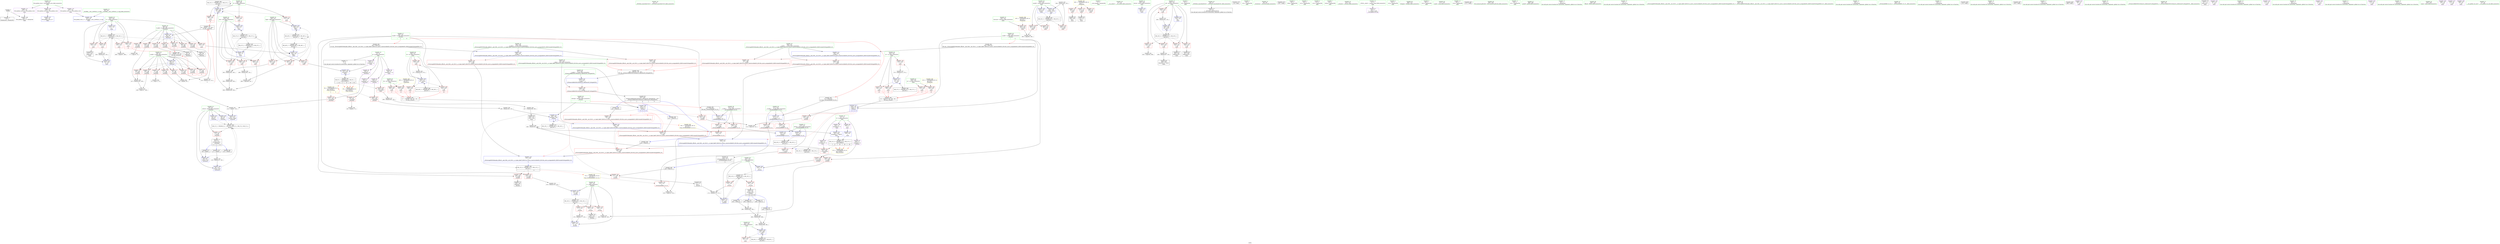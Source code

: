 digraph "SVFG" {
	label="SVFG";

	Node0x5647a17e0c20 [shape=record,color=grey,label="{NodeID: 0\nNullPtr}"];
	Node0x5647a17e0c20 -> Node0x5647a1803eb0[style=solid];
	Node0x5647a17e0c20 -> Node0x5647a18059a0[style=solid];
	Node0x5647a1824960 [shape=record,color=black,label="{NodeID: 360\nMR_51V_2 = PHI(MR_51V_3, MR_51V_1, )\npts\{249 \}\n}"];
	Node0x5647a1824960 -> Node0x5647a1807090[style=dashed];
	Node0x5647a1824960 -> Node0x5647a1824960[style=dashed];
	Node0x5647a1805530 [shape=record,color=red,label="{NodeID: 194\n341\<--340\n\<--arrayidx15\nmain\n}"];
	Node0x5647a1805530 -> Node0x5647a1815cf0[style=solid];
	Node0x5647a1802720 [shape=record,color=purple,label="{NodeID: 111\n438\<--32\nllvm.global_ctors_2\<--llvm.global_ctors\nGlob }"];
	Node0x5647a1802720 -> Node0x5647a18059a0[style=solid];
	Node0x5647a18008d0 [shape=record,color=green,label="{NodeID: 28\n41\<--42\n_ZNSt8ios_base4InitC1Ev\<--_ZNSt8ios_base4InitC1Ev_field_insensitive\n}"];
	Node0x5647a1806c80 [shape=record,color=blue,label="{NodeID: 222\n213\<--230\nretval\<--\n_ZSt3minIiERKT_S2_S2_\n}"];
	Node0x5647a1806c80 -> Node0x5647a1829d60[style=dashed];
	Node0x5647a1808730 [shape=record,color=red,label="{NodeID: 139\n181\<--132\n\<--r\n_Z4calcii\n}"];
	Node0x5647a1808730 -> Node0x5647a1804760[style=solid];
	Node0x5647a1803160 [shape=record,color=green,label="{NodeID: 56\n248\<--249\nb\<--b_field_insensitive\nmain\n}"];
	Node0x5647a1803160 -> Node0x5647a180a200[style=solid];
	Node0x5647a1803160 -> Node0x5647a180a2d0[style=solid];
	Node0x5647a1803160 -> Node0x5647a180a3a0[style=solid];
	Node0x5647a1803160 -> Node0x5647a1807090[style=solid];
	Node0x5647a18258d0 [shape=record,color=yellow,style=double,label="{NodeID: 416\n8V_1 = ENCHI(MR_8V_0)\npts\{100000 \}\nFun[_Z5solveii]|{|<s2>3|<s3>4}}"];
	Node0x5647a18258d0 -> Node0x5647a18080b0[style=dashed];
	Node0x5647a18258d0 -> Node0x5647a1808180[style=dashed];
	Node0x5647a18258d0:s2 -> Node0x5647a18258d0[style=dashed,color=red];
	Node0x5647a18258d0:s3 -> Node0x5647a18258d0[style=dashed,color=red];
	Node0x5647a18153f0 [shape=record,color=grey,label="{NodeID: 333\n404 = Binary(403, 155, )\n}"];
	Node0x5647a18153f0 -> Node0x5647a180f9f0[style=solid];
	Node0x5647a1809df0 [shape=record,color=red,label="{NodeID: 167\n300\<--244\n\<--low\nmain\n}"];
	Node0x5647a1809df0 -> Node0x5647a18150f0[style=solid];
	Node0x5647a18049d0 [shape=record,color=black,label="{NodeID: 84\n274\<--271\ncall1\<--\nmain\n}"];
	Node0x5647a17f5310 [shape=record,color=green,label="{NodeID: 1\n7\<--1\n__dso_handle\<--dummyObj\nGlob }"];
	Node0x5647a1824e60 [shape=record,color=black,label="{NodeID: 361\nMR_8V_2 = PHI(MR_8V_3, MR_8V_1, )\npts\{100000 \}\n|{|<s2>14|<s3>17|<s4>18|<s5>19|<s6>20}}"];
	Node0x5647a1824e60 -> Node0x5647a1805600[style=dashed];
	Node0x5647a1824e60 -> Node0x5647a1807300[style=dashed];
	Node0x5647a1824e60:s2 -> Node0x5647a18258d0[style=dashed,color=red];
	Node0x5647a1824e60:s3 -> Node0x5647a180b240[style=dashed,color=red];
	Node0x5647a1824e60:s4 -> Node0x5647a180b240[style=dashed,color=red];
	Node0x5647a1824e60:s5 -> Node0x5647a180b240[style=dashed,color=red];
	Node0x5647a1824e60:s6 -> Node0x5647a180b240[style=dashed,color=red];
	Node0x5647a1805600 [shape=record,color=red,label="{NodeID: 195\n345\<--344\n\<--arrayidx17\nmain\n}"];
	Node0x5647a1805600 -> Node0x5647a18159f0[style=solid];
	Node0x5647a1802820 [shape=record,color=red,label="{NodeID: 112\n265\<--18\n\<--stdin\nmain\n}"];
	Node0x5647a1802820 -> Node0x5647a1804900[style=solid];
	Node0x5647a18009d0 [shape=record,color=green,label="{NodeID: 29\n47\<--48\n__cxa_atexit\<--__cxa_atexit_field_insensitive\n}"];
	Node0x5647a1846480 [shape=record,color=black,label="{NodeID: 472\n88 = PHI(61, )\n}"];
	Node0x5647a1846480 -> Node0x5647a1805d10[style=solid];
	Node0x5647a1806d50 [shape=record,color=blue,label="{NodeID: 223\n238\<--74\nretval\<--\nmain\n}"];
	Node0x5647a1808800 [shape=record,color=red,label="{NodeID: 140\n158\<--134\n\<--i\n_Z4calcii\n}"];
	Node0x5647a1808800 -> Node0x5647a18168f0[style=solid];
	Node0x5647a1803230 [shape=record,color=green,label="{NodeID: 57\n250\<--251\na9\<--a9_field_insensitive\nmain\n}"];
	Node0x5647a1803230 -> Node0x5647a180a470[style=solid];
	Node0x5647a1803230 -> Node0x5647a180a540[style=solid];
	Node0x5647a1803230 -> Node0x5647a180a610[style=solid];
	Node0x5647a1803230 -> Node0x5647a180a6e0[style=solid];
	Node0x5647a1803230 -> Node0x5647a180a7b0[style=solid];
	Node0x5647a1803230 -> Node0x5647a180f440[style=solid];
	Node0x5647a1803230 -> Node0x5647a180f5e0[style=solid];
	Node0x5647a1815570 [shape=record,color=grey,label="{NodeID: 334\n304 = Binary(303, 305, )\n}"];
	Node0x5647a1815570 -> Node0x5647a18150f0[style=solid];
	Node0x5647a1809ec0 [shape=record,color=red,label="{NodeID: 168\n302\<--244\n\<--low\nmain\n}"];
	Node0x5647a1809ec0 -> Node0x5647a18156f0[style=solid];
	Node0x5647a1804aa0 [shape=record,color=black,label="{NodeID: 85\n321\<--320\nidxprom\<--\nmain\n}"];
	Node0x5647a17f53f0 [shape=record,color=green,label="{NodeID: 2\n14\<--1\n.str\<--dummyObj\nGlob }"];
	Node0x5647a18056d0 [shape=record,color=red,label="{NodeID: 196\n430\<--427\n\<--__t.addr\n_ZSt4moveIRiEONSt16remove_referenceIT_E4typeEOS2_\n}"];
	Node0x5647a18056d0 -> Node0x5647a1804eb0[style=solid];
	Node0x5647a18028f0 [shape=record,color=red,label="{NodeID: 113\n271\<--23\n\<--stdout\nmain\n}"];
	Node0x5647a18028f0 -> Node0x5647a18049d0[style=solid];
	Node0x5647a1800ad0 [shape=record,color=green,label="{NodeID: 30\n46\<--52\n_ZNSt8ios_base4InitD1Ev\<--_ZNSt8ios_base4InitD1Ev_field_insensitive\n}"];
	Node0x5647a1800ad0 -> Node0x5647a18040b0[style=solid];
	Node0x5647a1846550 [shape=record,color=black,label="{NodeID: 473\n44 = PHI()\n}"];
	Node0x5647a1806e20 [shape=record,color=blue,label="{NodeID: 224\n242\<--155\na\<--\nmain\n}"];
	Node0x5647a1806e20 -> Node0x5647a1823a60[style=dashed];
	Node0x5647a18088d0 [shape=record,color=red,label="{NodeID: 141\n162\<--134\n\<--i\n_Z4calcii\n}"];
	Node0x5647a18088d0 -> Node0x5647a18045c0[style=solid];
	Node0x5647a1803300 [shape=record,color=green,label="{NodeID: 58\n252\<--253\ncaseId\<--caseId_field_insensitive\nmain\n}"];
	Node0x5647a1803300 -> Node0x5647a180a880[style=solid];
	Node0x5647a1803300 -> Node0x5647a180a950[style=solid];
	Node0x5647a1803300 -> Node0x5647a180aa20[style=solid];
	Node0x5647a1803300 -> Node0x5647a180f6b0[style=solid];
	Node0x5647a1803300 -> Node0x5647a180f9f0[style=solid];
	Node0x5647a18156f0 [shape=record,color=grey,label="{NodeID: 335\n303 = Binary(301, 302, )\n}"];
	Node0x5647a18156f0 -> Node0x5647a1815570[style=solid];
	Node0x5647a1809f90 [shape=record,color=red,label="{NodeID: 169\n297\<--246\n\<--high\nmain\n}"];
	Node0x5647a1809f90 -> Node0x5647a1816bf0[style=solid];
	Node0x5647a1804b70 [shape=record,color=black,label="{NodeID: 86\n339\<--338\nidxprom14\<--sub13\nmain\n}"];
	Node0x5647a17f5480 [shape=record,color=green,label="{NodeID: 3\n16\<--1\n.str.1\<--dummyObj\nGlob }"];
	Node0x5647a18057a0 [shape=record,color=blue,label="{NodeID: 197\n436\<--33\nllvm.global_ctors_0\<--\nGlob }"];
	Node0x5647a18029c0 [shape=record,color=red,label="{NodeID: 114\n398\<--23\n\<--stdout\nmain\n}"];
	Node0x5647a1800bd0 [shape=record,color=green,label="{NodeID: 31\n59\<--60\n_Z5solveii\<--_Z5solveii_field_insensitive\n}"];
	Node0x5647a18490f0 [shape=record,color=black,label="{NodeID: 474\n367 = PHI()\n}"];
	Node0x5647a180b8c0 [shape=record,color=yellow,style=double,label="{NodeID: 391\n12V_1 = ENCHI(MR_12V_0)\npts\{131 \}\nFun[_ZSt3minIiERKT_S2_S2_]}"];
	Node0x5647a180b8c0 -> Node0x5647a18096a0[style=dashed];
	Node0x5647a1806ef0 [shape=record,color=blue,label="{NodeID: 225\n244\<--74\nlow\<--\nmain\n}"];
	Node0x5647a1806ef0 -> Node0x5647a1809d20[style=dashed];
	Node0x5647a1806ef0 -> Node0x5647a1809df0[style=dashed];
	Node0x5647a1806ef0 -> Node0x5647a1809ec0[style=dashed];
	Node0x5647a1806ef0 -> Node0x5647a1807160[style=dashed];
	Node0x5647a1806ef0 -> Node0x5647a1823f60[style=dashed];
	Node0x5647a1806ef0 -> Node0x5647a1829360[style=dashed];
	Node0x5647a18089a0 [shape=record,color=red,label="{NodeID: 142\n177\<--134\n\<--i\n_Z4calcii\n}"];
	Node0x5647a18089a0 -> Node0x5647a1816170[style=solid];
	Node0x5647a18033d0 [shape=record,color=green,label="{NodeID: 59\n254\<--255\na1\<--a1_field_insensitive\nmain\n}"];
	Node0x5647a18033d0 -> Node0x5647a180aaf0[style=solid];
	Node0x5647a18033d0 -> Node0x5647a180abc0[style=solid];
	Node0x5647a18033d0 -> Node0x5647a180ac90[style=solid];
	Node0x5647a18033d0 -> Node0x5647a180f780[style=solid];
	Node0x5647a1815870 [shape=record,color=grey,label="{NodeID: 336\n347 = Binary(346, 305, )\n}"];
	Node0x5647a1815870 -> Node0x5647a1804d10[style=solid];
	Node0x5647a180a060 [shape=record,color=red,label="{NodeID: 170\n301\<--246\n\<--high\nmain\n}"];
	Node0x5647a180a060 -> Node0x5647a18156f0[style=solid];
	Node0x5647a1804c40 [shape=record,color=black,label="{NodeID: 87\n343\<--342\nidxprom16\<--\nmain\n}"];
	Node0x5647a17f5b60 [shape=record,color=green,label="{NodeID: 4\n18\<--1\nstdin\<--dummyObj\nGlob }"];
	Node0x5647a18058a0 [shape=record,color=blue,label="{NodeID: 198\n437\<--34\nllvm.global_ctors_1\<--_GLOBAL__sub_I_ACRush_2_0.cpp\nGlob }"];
	Node0x5647a18073b0 [shape=record,color=red,label="{NodeID: 115\n121\<--64\n\<--retval\n_Z5solveii\n}"];
	Node0x5647a18073b0 -> Node0x5647a1804420[style=solid];
	Node0x5647a1800cd0 [shape=record,color=green,label="{NodeID: 32\n64\<--65\nretval\<--retval_field_insensitive\n_Z5solveii\n}"];
	Node0x5647a1800cd0 -> Node0x5647a18073b0[style=solid];
	Node0x5647a1800cd0 -> Node0x5647a1805c40[style=solid];
	Node0x5647a1800cd0 -> Node0x5647a1805d10[style=solid];
	Node0x5647a1800cd0 -> Node0x5647a1805de0[style=solid];
	Node0x5647a1800cd0 -> Node0x5647a1805eb0[style=solid];
	Node0x5647a1800cd0 -> Node0x5647a1805f80[style=solid];
	Node0x5647a18491c0 [shape=record,color=black,label="{NodeID: 475\n381 = PHI(125, )\n}"];
	Node0x5647a18491c0 -> Node0x5647a1814f70[style=solid];
	Node0x5647a180b9d0 [shape=record,color=yellow,style=double,label="{NodeID: 392\n18V_1 = ENCHI(MR_18V_0)\npts\{137 \}\nFun[_ZSt3minIiERKT_S2_S2_]}"];
	Node0x5647a180b9d0 -> Node0x5647a1809770[style=dashed];
	Node0x5647a1806fc0 [shape=record,color=blue,label="{NodeID: 226\n246\<--292\nhigh\<--\nmain\n}"];
	Node0x5647a1806fc0 -> Node0x5647a1809f90[style=dashed];
	Node0x5647a1806fc0 -> Node0x5647a180a060[style=dashed];
	Node0x5647a1806fc0 -> Node0x5647a180a130[style=dashed];
	Node0x5647a1806fc0 -> Node0x5647a1807230[style=dashed];
	Node0x5647a1806fc0 -> Node0x5647a1824460[style=dashed];
	Node0x5647a1806fc0 -> Node0x5647a1829860[style=dashed];
	Node0x5647a1808a70 [shape=record,color=red,label="{NodeID: 143\n151\<--150\n\<--arrayidx\n_Z4calcii\n}"];
	Node0x5647a1808a70 -> Node0x5647a18061f0[style=solid];
	Node0x5647a18034a0 [shape=record,color=green,label="{NodeID: 60\n256\<--257\nb1\<--b1_field_insensitive\nmain\n}"];
	Node0x5647a18034a0 -> Node0x5647a180ad60[style=solid];
	Node0x5647a18034a0 -> Node0x5647a180ae30[style=solid];
	Node0x5647a18034a0 -> Node0x5647a180af00[style=solid];
	Node0x5647a18034a0 -> Node0x5647a180f850[style=solid];
	Node0x5647a18159f0 [shape=record,color=grey,label="{NodeID: 337\n346 = Binary(345, 155, )\n}"];
	Node0x5647a18159f0 -> Node0x5647a1815870[style=solid];
	Node0x5647a180a130 [shape=record,color=red,label="{NodeID: 171\n319\<--246\n\<--high\nmain\n}"];
	Node0x5647a180a130 -> Node0x5647a1807300[style=solid];
	Node0x5647a1804d10 [shape=record,color=black,label="{NodeID: 88\n348\<--347\nconv\<--mul\nmain\n}"];
	Node0x5647a1804d10 -> Node0x5647a1815cf0[style=solid];
	Node0x5647a17f5bf0 [shape=record,color=green,label="{NodeID: 5\n19\<--1\n.str.2\<--dummyObj\nGlob }"];
	Node0x5647a1826660 [shape=record,color=black,label="{NodeID: 365\nMR_10V_4 = PHI(MR_10V_3, MR_10V_2, )\npts\{129 \}\n}"];
	Node0x5647a1826660 -> Node0x5647a1808320[style=dashed];
	Node0x5647a18059a0 [shape=record,color=blue, style = dotted,label="{NodeID: 199\n438\<--3\nllvm.global_ctors_2\<--dummyVal\nGlob }"];
	Node0x5647a1807480 [shape=record,color=red,label="{NodeID: 116\n72\<--66\n\<--a.addr\n_Z5solveii\n}"];
	Node0x5647a1807480 -> Node0x5647a1816470[style=solid];
	Node0x5647a1800da0 [shape=record,color=green,label="{NodeID: 33\n66\<--67\na.addr\<--a.addr_field_insensitive\n_Z5solveii\n}"];
	Node0x5647a1800da0 -> Node0x5647a1807480[style=solid];
	Node0x5647a1800da0 -> Node0x5647a1807550[style=solid];
	Node0x5647a1800da0 -> Node0x5647a1807620[style=solid];
	Node0x5647a1800da0 -> Node0x5647a18076f0[style=solid];
	Node0x5647a1800da0 -> Node0x5647a18077c0[style=solid];
	Node0x5647a1800da0 -> Node0x5647a1807890[style=solid];
	Node0x5647a1800da0 -> Node0x5647a1807960[style=solid];
	Node0x5647a1800da0 -> Node0x5647a1807a30[style=solid];
	Node0x5647a1800da0 -> Node0x5647a1805aa0[style=solid];
	Node0x5647a1849320 [shape=record,color=black,label="{NodeID: 476\n384 = PHI(125, )\n}"];
	Node0x5647a1849320 -> Node0x5647a1814f70[style=solid];
	Node0x5647a1807090 [shape=record,color=blue,label="{NodeID: 227\n248\<--306\nb\<--add6\nmain\n}"];
	Node0x5647a1807090 -> Node0x5647a180a200[style=dashed];
	Node0x5647a1807090 -> Node0x5647a180a2d0[style=dashed];
	Node0x5647a1807090 -> Node0x5647a180a3a0[style=dashed];
	Node0x5647a1807090 -> Node0x5647a1807090[style=dashed];
	Node0x5647a1807090 -> Node0x5647a1824960[style=dashed];
	Node0x5647a1808b40 [shape=record,color=red,label="{NodeID: 144\n165\<--164\n\<--arrayidx3\n_Z4calcii\n}"];
	Node0x5647a1808b40 -> Node0x5647a1815b70[style=solid];
	Node0x5647a1803570 [shape=record,color=green,label="{NodeID: 61\n258\<--259\na2\<--a2_field_insensitive\nmain\n}"];
	Node0x5647a1803570 -> Node0x5647a180afd0[style=solid];
	Node0x5647a1803570 -> Node0x5647a180b0a0[style=solid];
	Node0x5647a1815b70 [shape=record,color=grey,label="{NodeID: 338\n166 = Binary(165, 155, )\n}"];
	Node0x5647a1815b70 -> Node0x5647a1806390[style=solid];
	Node0x5647a180a200 [shape=record,color=red,label="{NodeID: 172\n309\<--248\n\<--b\nmain\n|{<s0>14}}"];
	Node0x5647a180a200:s0 -> Node0x5647a184b000[style=solid,color=red];
	Node0x5647a1804de0 [shape=record,color=black,label="{NodeID: 89\n351\<--350\nidxprom20\<--\nmain\n}"];
	Node0x5647a17ff930 [shape=record,color=green,label="{NodeID: 6\n21\<--1\n.str.3\<--dummyObj\nGlob }"];
	Node0x5647a1826b60 [shape=record,color=black,label="{NodeID: 366\nMR_12V_4 = PHI(MR_12V_3, MR_12V_2, )\npts\{131 \}\n|{|<s3>6}}"];
	Node0x5647a1826b60 -> Node0x5647a18084c0[style=dashed];
	Node0x5647a1826b60 -> Node0x5647a1808590[style=dashed];
	Node0x5647a1826b60 -> Node0x5647a1808c10[style=dashed];
	Node0x5647a1826b60:s3 -> Node0x5647a180b8c0[style=dashed,color=red];
	Node0x5647a1805aa0 [shape=record,color=blue,label="{NodeID: 200\n66\<--62\na.addr\<--a\n_Z5solveii\n}"];
	Node0x5647a1805aa0 -> Node0x5647a1807480[style=dashed];
	Node0x5647a1805aa0 -> Node0x5647a1807550[style=dashed];
	Node0x5647a1805aa0 -> Node0x5647a1807620[style=dashed];
	Node0x5647a1805aa0 -> Node0x5647a18076f0[style=dashed];
	Node0x5647a1805aa0 -> Node0x5647a18077c0[style=dashed];
	Node0x5647a1805aa0 -> Node0x5647a1807890[style=dashed];
	Node0x5647a1805aa0 -> Node0x5647a1807960[style=dashed];
	Node0x5647a1805aa0 -> Node0x5647a1807a30[style=dashed];
	Node0x5647a1807550 [shape=record,color=red,label="{NodeID: 117\n82\<--66\n\<--a.addr\n_Z5solveii\n}"];
	Node0x5647a1807550 -> Node0x5647a1816a70[style=solid];
	Node0x5647a1800e70 [shape=record,color=green,label="{NodeID: 34\n68\<--69\nb.addr\<--b.addr_field_insensitive\n_Z5solveii\n}"];
	Node0x5647a1800e70 -> Node0x5647a1807b00[style=solid];
	Node0x5647a1800e70 -> Node0x5647a1807bd0[style=solid];
	Node0x5647a1800e70 -> Node0x5647a1807ca0[style=solid];
	Node0x5647a1800e70 -> Node0x5647a1807d70[style=solid];
	Node0x5647a1800e70 -> Node0x5647a1807e40[style=solid];
	Node0x5647a1800e70 -> Node0x5647a1807f10[style=solid];
	Node0x5647a1800e70 -> Node0x5647a1807fe0[style=solid];
	Node0x5647a1800e70 -> Node0x5647a1805b70[style=solid];
	Node0x5647a1849460 [shape=record,color=black,label="{NodeID: 477\n388 = PHI(125, )\n}"];
	Node0x5647a1849460 -> Node0x5647a1814070[style=solid];
	Node0x5647a1807160 [shape=record,color=blue,label="{NodeID: 228\n244\<--312\nlow\<--\nmain\n}"];
	Node0x5647a1807160 -> Node0x5647a1829360[style=dashed];
	Node0x5647a1808c10 [shape=record,color=red,label="{NodeID: 145\n171\<--168\n\<--call\n_Z4calcii\n}"];
	Node0x5647a1808c10 -> Node0x5647a1804690[style=solid];
	Node0x5647a1803640 [shape=record,color=green,label="{NodeID: 62\n260\<--261\nb2\<--b2_field_insensitive\nmain\n}"];
	Node0x5647a1803640 -> Node0x5647a180b170[style=solid];
	Node0x5647a1803640 -> Node0x5647a1805390[style=solid];
	Node0x5647a1815cf0 [shape=record,color=grey,label="{NodeID: 339\n349 = Binary(341, 348, )\n}"];
	Node0x5647a1815cf0 -> Node0x5647a180f510[style=solid];
	Node0x5647a180a2d0 [shape=record,color=red,label="{NodeID: 173\n312\<--248\n\<--b\nmain\n}"];
	Node0x5647a180a2d0 -> Node0x5647a1807160[style=solid];
	Node0x5647a1804eb0 [shape=record,color=black,label="{NodeID: 90\n425\<--430\n_ZSt4moveIRiEONSt16remove_referenceIT_E4typeEOS2__ret\<--\n_ZSt4moveIRiEONSt16remove_referenceIT_E4typeEOS2_\n|{<s0>7|<s1>8|<s2>9}}"];
	Node0x5647a1804eb0:s0 -> Node0x5647a1849a30[style=solid,color=blue];
	Node0x5647a1804eb0:s1 -> Node0x5647a1849ba0[style=solid,color=blue];
	Node0x5647a1804eb0:s2 -> Node0x5647a1849ce0[style=solid,color=blue];
	Node0x5647a17ff9c0 [shape=record,color=green,label="{NodeID: 7\n23\<--1\nstdout\<--dummyObj\nGlob }"];
	Node0x5647a1827060 [shape=record,color=black,label="{NodeID: 367\nMR_55V_3 = PHI(MR_55V_4, MR_55V_2, )\npts\{253 \}\n}"];
	Node0x5647a1827060 -> Node0x5647a180a880[style=dashed];
	Node0x5647a1827060 -> Node0x5647a180a950[style=dashed];
	Node0x5647a1827060 -> Node0x5647a180aa20[style=dashed];
	Node0x5647a1827060 -> Node0x5647a180f9f0[style=dashed];
	Node0x5647a1805b70 [shape=record,color=blue,label="{NodeID: 201\n68\<--63\nb.addr\<--b\n_Z5solveii\n}"];
	Node0x5647a1805b70 -> Node0x5647a1807b00[style=dashed];
	Node0x5647a1805b70 -> Node0x5647a1807bd0[style=dashed];
	Node0x5647a1805b70 -> Node0x5647a1807ca0[style=dashed];
	Node0x5647a1805b70 -> Node0x5647a1807d70[style=dashed];
	Node0x5647a1805b70 -> Node0x5647a1807e40[style=dashed];
	Node0x5647a1805b70 -> Node0x5647a1807f10[style=dashed];
	Node0x5647a1805b70 -> Node0x5647a1807fe0[style=dashed];
	Node0x5647a1807620 [shape=record,color=red,label="{NodeID: 118\n87\<--66\n\<--a.addr\n_Z5solveii\n|{<s0>3}}"];
	Node0x5647a1807620:s0 -> Node0x5647a184b000[style=solid,color=red];
	Node0x5647a1800f40 [shape=record,color=green,label="{NodeID: 35\n123\<--124\n_Z4calcii\<--_Z4calcii_field_insensitive\n}"];
	Node0x5647a18495a0 [shape=record,color=black,label="{NodeID: 478\n392 = PHI(125, )\n}"];
	Node0x5647a18495a0 -> Node0x5647a1814370[style=solid];
	Node0x5647a1807230 [shape=record,color=blue,label="{NodeID: 229\n246\<--315\nhigh\<--\nmain\n}"];
	Node0x5647a1807230 -> Node0x5647a1829860[style=dashed];
	Node0x5647a1808ce0 [shape=record,color=red,label="{NodeID: 146\n194\<--186\n\<--__a.addr\n_ZSt4swapIiENSt9enable_ifIXsr6__and_ISt6__not_ISt15__is_tuple_likeIT_EESt21is_move_constructibleIS3_ESt18is_move_assignableIS3_EEE5valueEvE4typeERS3_SC_\n|{<s0>7}}"];
	Node0x5647a1808ce0:s0 -> Node0x5647a184ac50[style=solid,color=red];
	Node0x5647a1803710 [shape=record,color=green,label="{NodeID: 63\n262\<--263\nr\<--r_field_insensitive\nmain\n}"];
	Node0x5647a1803710 -> Node0x5647a1805460[style=solid];
	Node0x5647a1803710 -> Node0x5647a180f920[style=solid];
	Node0x5647a1815e70 [shape=record,color=grey,label="{NodeID: 340\n174 = Binary(173, 172, )\n}"];
	Node0x5647a1815e70 -> Node0x5647a1806460[style=solid];
	Node0x5647a180a3a0 [shape=record,color=red,label="{NodeID: 174\n315\<--248\n\<--b\nmain\n}"];
	Node0x5647a180a3a0 -> Node0x5647a1807230[style=solid];
	Node0x5647a1804f80 [shape=record,color=purple,label="{NodeID: 91\n43\<--4\n\<--_ZStL8__ioinit\n__cxx_global_var_init\n}"];
	Node0x5647a17ffa50 [shape=record,color=green,label="{NodeID: 8\n24\<--1\n.str.4\<--dummyObj\nGlob }"];
	Node0x5647a1827560 [shape=record,color=black,label="{NodeID: 368\nMR_57V_2 = PHI(MR_57V_3, MR_57V_1, )\npts\{255 \}\n}"];
	Node0x5647a1827560 -> Node0x5647a180aaf0[style=dashed];
	Node0x5647a1827560 -> Node0x5647a180f780[style=dashed];
	Node0x5647a1805c40 [shape=record,color=blue,label="{NodeID: 202\n64\<--80\nretval\<--\n_Z5solveii\n}"];
	Node0x5647a1805c40 -> Node0x5647a1823560[style=dashed];
	Node0x5647a18076f0 [shape=record,color=red,label="{NodeID: 119\n97\<--66\n\<--a.addr\n_Z5solveii\n}"];
	Node0x5647a18076f0 -> Node0x5647a1816ef0[style=solid];
	Node0x5647a1801040 [shape=record,color=green,label="{NodeID: 36\n128\<--129\na.addr\<--a.addr_field_insensitive\n_Z4calcii\n|{|<s3>5}}"];
	Node0x5647a1801040 -> Node0x5647a1808250[style=solid];
	Node0x5647a1801040 -> Node0x5647a1808320[style=solid];
	Node0x5647a1801040 -> Node0x5647a1806050[style=solid];
	Node0x5647a1801040:s3 -> Node0x5647a184a810[style=solid,color=red];
	Node0x5647a18496e0 [shape=record,color=black,label="{NodeID: 479\n117 = PHI(61, )\n}"];
	Node0x5647a18496e0 -> Node0x5647a18144f0[style=solid];
	Node0x5647a1807300 [shape=record,color=blue,label="{NodeID: 230\n322\<--319\narrayidx\<--\nmain\n}"];
	Node0x5647a1807300 -> Node0x5647a1824e60[style=dashed];
	Node0x5647a1808db0 [shape=record,color=red,label="{NodeID: 147\n203\<--186\n\<--__a.addr\n_ZSt4swapIiENSt9enable_ifIXsr6__and_ISt6__not_ISt15__is_tuple_likeIT_EESt21is_move_constructibleIS3_ESt18is_move_assignableIS3_EEE5valueEvE4typeERS3_SC_\n}"];
	Node0x5647a1808db0 -> Node0x5647a1806870[style=solid];
	Node0x5647a18037e0 [shape=record,color=green,label="{NodeID: 64\n269\<--270\nfreopen\<--freopen_field_insensitive\n}"];
	Node0x5647a1815ff0 [shape=record,color=grey,label="{NodeID: 341\n338 = Binary(337, 155, )\n}"];
	Node0x5647a1815ff0 -> Node0x5647a1804b70[style=solid];
	Node0x5647a180a470 [shape=record,color=red,label="{NodeID: 175\n334\<--250\n\<--a9\nmain\n}"];
	Node0x5647a180a470 -> Node0x5647a18174f0[style=solid];
	Node0x5647a1805050 [shape=record,color=purple,label="{NodeID: 92\n93\<--8\narrayidx\<--g\n_Z5solveii\n}"];
	Node0x5647a1805050 -> Node0x5647a18080b0[style=solid];
	Node0x5647a17ffae0 [shape=record,color=green,label="{NodeID: 9\n26\<--1\n.str.5\<--dummyObj\nGlob }"];
	Node0x5647a1827a60 [shape=record,color=black,label="{NodeID: 369\nMR_59V_2 = PHI(MR_59V_3, MR_59V_1, )\npts\{257 \}\n}"];
	Node0x5647a1827a60 -> Node0x5647a180ad60[style=dashed];
	Node0x5647a1827a60 -> Node0x5647a180f850[style=dashed];
	Node0x5647a1805d10 [shape=record,color=blue,label="{NodeID: 203\n64\<--88\nretval\<--call\n_Z5solveii\n}"];
	Node0x5647a1805d10 -> Node0x5647a1823560[style=dashed];
	Node0x5647a18077c0 [shape=record,color=red,label="{NodeID: 120\n106\<--66\n\<--a.addr\n_Z5solveii\n}"];
	Node0x5647a18077c0 -> Node0x5647a1814df0[style=solid];
	Node0x5647a1801110 [shape=record,color=green,label="{NodeID: 37\n130\<--131\nb.addr\<--b.addr_field_insensitive\n_Z4calcii\n|{|<s4>5|<s5>6}}"];
	Node0x5647a1801110 -> Node0x5647a18083f0[style=solid];
	Node0x5647a1801110 -> Node0x5647a18084c0[style=solid];
	Node0x5647a1801110 -> Node0x5647a1808590[style=solid];
	Node0x5647a1801110 -> Node0x5647a1806120[style=solid];
	Node0x5647a1801110:s4 -> Node0x5647a184a920[style=solid,color=red];
	Node0x5647a1801110:s5 -> Node0x5647a184ab40[style=solid,color=red];
	Node0x5647a1849820 [shape=record,color=black,label="{NodeID: 480\n168 = PHI(210, )\n}"];
	Node0x5647a1849820 -> Node0x5647a1808c10[style=solid];
	Node0x5647a180be60 [shape=record,color=yellow,style=double,label="{NodeID: 397\n39V_1 = ENCHI(MR_39V_0)\npts\{1 \}\nFun[main]}"];
	Node0x5647a180be60 -> Node0x5647a1802820[style=dashed];
	Node0x5647a180be60 -> Node0x5647a18028f0[style=dashed];
	Node0x5647a180be60 -> Node0x5647a18029c0[style=dashed];
	Node0x5647a180f2a0 [shape=record,color=blue,label="{NodeID: 231\n242\<--326\na\<--inc\nmain\n}"];
	Node0x5647a180f2a0 -> Node0x5647a1823a60[style=dashed];
	Node0x5647a1808e80 [shape=record,color=red,label="{NodeID: 148\n200\<--188\n\<--__b.addr\n_ZSt4swapIiENSt9enable_ifIXsr6__and_ISt6__not_ISt15__is_tuple_likeIT_EESt21is_move_constructibleIS3_ESt18is_move_assignableIS3_EEE5valueEvE4typeERS3_SC_\n|{<s0>8}}"];
	Node0x5647a1808e80:s0 -> Node0x5647a184ac50[style=solid,color=red];
	Node0x5647a18038e0 [shape=record,color=green,label="{NodeID: 65\n277\<--278\nscanf\<--scanf_field_insensitive\n}"];
	Node0x5647a1816170 [shape=record,color=grey,label="{NodeID: 342\n178 = Binary(177, 155, )\n}"];
	Node0x5647a1816170 -> Node0x5647a1806530[style=solid];
	Node0x5647a180a540 [shape=record,color=red,label="{NodeID: 176\n337\<--250\n\<--a9\nmain\n}"];
	Node0x5647a180a540 -> Node0x5647a1815ff0[style=solid];
	Node0x5647a1805120 [shape=record,color=purple,label="{NodeID: 93\n100\<--8\narrayidx8\<--g\n_Z5solveii\n}"];
	Node0x5647a1805120 -> Node0x5647a1808180[style=solid];
	Node0x5647a17ffb70 [shape=record,color=green,label="{NodeID: 10\n28\<--1\n.str.6\<--dummyObj\nGlob }"];
	Node0x5647a1827f60 [shape=record,color=black,label="{NodeID: 370\nMR_65V_2 = PHI(MR_65V_3, MR_65V_1, )\npts\{263 \}\n}"];
	Node0x5647a1827f60 -> Node0x5647a180f920[style=dashed];
	Node0x5647a1805de0 [shape=record,color=blue,label="{NodeID: 204\n64\<--102\nretval\<--cmp9\n_Z5solveii\n}"];
	Node0x5647a1805de0 -> Node0x5647a1823560[style=dashed];
	Node0x5647a1807890 [shape=record,color=red,label="{NodeID: 121\n108\<--66\n\<--a.addr\n_Z5solveii\n}"];
	Node0x5647a1807890 -> Node0x5647a18165f0[style=solid];
	Node0x5647a18011e0 [shape=record,color=green,label="{NodeID: 38\n132\<--133\nr\<--r_field_insensitive\n_Z4calcii\n}"];
	Node0x5647a18011e0 -> Node0x5647a1808660[style=solid];
	Node0x5647a18011e0 -> Node0x5647a1808730[style=solid];
	Node0x5647a18011e0 -> Node0x5647a18061f0[style=solid];
	Node0x5647a18011e0 -> Node0x5647a1806460[style=solid];
	Node0x5647a1849960 [shape=record,color=black,label="{NodeID: 481\n371 = PHI()\n}"];
	Node0x5647a180f370 [shape=record,color=blue,label="{NodeID: 232\n329\<--331\n\<--\nmain\n}"];
	Node0x5647a180f370 -> Node0x5647a182a760[style=dashed];
	Node0x5647a1808f50 [shape=record,color=red,label="{NodeID: 149\n207\<--188\n\<--__b.addr\n_ZSt4swapIiENSt9enable_ifIXsr6__and_ISt6__not_ISt15__is_tuple_likeIT_EESt21is_move_constructibleIS3_ESt18is_move_assignableIS3_EEE5valueEvE4typeERS3_SC_\n}"];
	Node0x5647a1808f50 -> Node0x5647a1806940[style=solid];
	Node0x5647a18039e0 [shape=record,color=green,label="{NodeID: 66\n283\<--284\nllvm.memset.p0i8.i64\<--llvm.memset.p0i8.i64_field_insensitive\n}"];
	Node0x5647a18162f0 [shape=record,color=grey,label="{NodeID: 343\n142 = cmp(140, 141, )\n}"];
	Node0x5647a180a610 [shape=record,color=red,label="{NodeID: 177\n342\<--250\n\<--a9\nmain\n}"];
	Node0x5647a180a610 -> Node0x5647a1804c40[style=solid];
	Node0x5647a18051f0 [shape=record,color=purple,label="{NodeID: 94\n164\<--8\narrayidx3\<--g\n_Z4calcii\n}"];
	Node0x5647a18051f0 -> Node0x5647a1808b40[style=solid];
	Node0x5647a17ffc00 [shape=record,color=green,label="{NodeID: 11\n30\<--1\n.str.7\<--dummyObj\nGlob }"];
	Node0x5647a1828460 [shape=record,color=black,label="{NodeID: 371\nMR_14V_3 = PHI(MR_14V_4, MR_14V_2, )\npts\{133 \}\n}"];
	Node0x5647a1828460 -> Node0x5647a1808660[style=dashed];
	Node0x5647a1828460 -> Node0x5647a1808730[style=dashed];
	Node0x5647a1828460 -> Node0x5647a1806460[style=dashed];
	Node0x5647a1805eb0 [shape=record,color=blue,label="{NodeID: 205\n64\<--80\nretval\<--\n_Z5solveii\n}"];
	Node0x5647a1805eb0 -> Node0x5647a1823560[style=dashed];
	Node0x5647a1807960 [shape=record,color=red,label="{NodeID: 122\n113\<--66\n\<--a.addr\n_Z5solveii\n|{<s0>4}}"];
	Node0x5647a1807960:s0 -> Node0x5647a184ae40[style=solid,color=red];
	Node0x5647a18012b0 [shape=record,color=green,label="{NodeID: 39\n134\<--135\ni\<--i_field_insensitive\n_Z4calcii\n}"];
	Node0x5647a18012b0 -> Node0x5647a1808800[style=solid];
	Node0x5647a18012b0 -> Node0x5647a18088d0[style=solid];
	Node0x5647a18012b0 -> Node0x5647a18089a0[style=solid];
	Node0x5647a18012b0 -> Node0x5647a18062c0[style=solid];
	Node0x5647a18012b0 -> Node0x5647a1806530[style=solid];
	Node0x5647a1849a30 [shape=record,color=black,label="{NodeID: 482\n195 = PHI(425, )\n}"];
	Node0x5647a1849a30 -> Node0x5647a1809020[style=solid];
	Node0x5647a180c050 [shape=record,color=yellow,style=double,label="{NodeID: 399\n43V_1 = ENCHI(MR_43V_0)\npts\{241 \}\nFun[main]}"];
	Node0x5647a180c050 -> Node0x5647a1809840[style=dashed];
	Node0x5647a180f440 [shape=record,color=blue,label="{NodeID: 233\n250\<--155\na9\<--\nmain\n}"];
	Node0x5647a180f440 -> Node0x5647a182a260[style=dashed];
	Node0x5647a1809020 [shape=record,color=red,label="{NodeID: 150\n198\<--195\n\<--call\n_ZSt4swapIiENSt9enable_ifIXsr6__and_ISt6__not_ISt15__is_tuple_likeIT_EESt21is_move_constructibleIS3_ESt18is_move_assignableIS3_EEE5valueEvE4typeERS3_SC_\n}"];
	Node0x5647a1809020 -> Node0x5647a18067a0[style=solid];
	Node0x5647a1803ae0 [shape=record,color=green,label="{NodeID: 67\n368\<--369\nprintf\<--printf_field_insensitive\n}"];
	Node0x5647a1816470 [shape=record,color=grey,label="{NodeID: 344\n73 = cmp(72, 74, )\n}"];
	Node0x5647a180a6e0 [shape=record,color=red,label="{NodeID: 178\n350\<--250\n\<--a9\nmain\n}"];
	Node0x5647a180a6e0 -> Node0x5647a1804de0[style=solid];
	Node0x5647a18052c0 [shape=record,color=purple,label="{NodeID: 95\n322\<--8\narrayidx\<--g\nmain\n}"];
	Node0x5647a18052c0 -> Node0x5647a1807300[style=solid];
	Node0x5647a17ffc90 [shape=record,color=green,label="{NodeID: 12\n33\<--1\n\<--dummyObj\nCan only get source location for instruction, argument, global var or function.}"];
	Node0x5647a1828960 [shape=record,color=black,label="{NodeID: 372\nMR_16V_3 = PHI(MR_16V_4, MR_16V_2, )\npts\{135 \}\n}"];
	Node0x5647a1828960 -> Node0x5647a1808800[style=dashed];
	Node0x5647a1828960 -> Node0x5647a18088d0[style=dashed];
	Node0x5647a1828960 -> Node0x5647a18089a0[style=dashed];
	Node0x5647a1828960 -> Node0x5647a1806530[style=dashed];
	Node0x5647a1805f80 [shape=record,color=blue,label="{NodeID: 206\n64\<--118\nretval\<--lnot\n_Z5solveii\n}"];
	Node0x5647a1805f80 -> Node0x5647a1823560[style=dashed];
	Node0x5647a1807a30 [shape=record,color=red,label="{NodeID: 123\n115\<--66\n\<--a.addr\n_Z5solveii\n}"];
	Node0x5647a1807a30 -> Node0x5647a18147f0[style=solid];
	Node0x5647a1801380 [shape=record,color=green,label="{NodeID: 40\n136\<--137\nref.tmp\<--ref.tmp_field_insensitive\n_Z4calcii\n|{|<s1>6}}"];
	Node0x5647a1801380 -> Node0x5647a1806390[style=solid];
	Node0x5647a1801380:s1 -> Node0x5647a184aa30[style=solid,color=red];
	Node0x5647a1849ba0 [shape=record,color=black,label="{NodeID: 483\n201 = PHI(425, )\n}"];
	Node0x5647a1849ba0 -> Node0x5647a18090f0[style=solid];
	Node0x5647a180f510 [shape=record,color=blue,label="{NodeID: 234\n352\<--349\narrayidx21\<--add19\nmain\n}"];
	Node0x5647a180f510 -> Node0x5647a182a760[style=dashed];
	Node0x5647a18090f0 [shape=record,color=red,label="{NodeID: 151\n202\<--201\n\<--call1\n_ZSt4swapIiENSt9enable_ifIXsr6__and_ISt6__not_ISt15__is_tuple_likeIT_EESt21is_move_constructibleIS3_ESt18is_move_assignableIS3_EEE5valueEvE4typeERS3_SC_\n}"];
	Node0x5647a18090f0 -> Node0x5647a1806870[style=solid];
	Node0x5647a1803be0 [shape=record,color=green,label="{NodeID: 68\n400\<--401\nfflush\<--fflush_field_insensitive\n}"];
	Node0x5647a18165f0 [shape=record,color=grey,label="{NodeID: 345\n109 = cmp(107, 108, )\n}"];
	Node0x5647a180a7b0 [shape=record,color=red,label="{NodeID: 179\n355\<--250\n\<--a9\nmain\n}"];
	Node0x5647a180a7b0 -> Node0x5647a1815270[style=solid];
	Node0x5647a1801a90 [shape=record,color=purple,label="{NodeID: 96\n344\<--8\narrayidx17\<--g\nmain\n}"];
	Node0x5647a1801a90 -> Node0x5647a1805600[style=solid];
	Node0x5647a17ffd20 [shape=record,color=green,label="{NodeID: 13\n74\<--1\n\<--dummyObj\nCan only get source location for instruction, argument, global var or function.}"];
	Node0x5647a1828e60 [shape=record,color=black,label="{NodeID: 373\nMR_18V_2 = PHI(MR_18V_3, MR_18V_1, )\npts\{137 \}\n}"];
	Node0x5647a1828e60 -> Node0x5647a1806390[style=dashed];
	Node0x5647a1806050 [shape=record,color=blue,label="{NodeID: 207\n128\<--126\na.addr\<--a\n_Z4calcii\n|{|<s2>5|<s3>5|<s4>5}}"];
	Node0x5647a1806050 -> Node0x5647a1808250[style=dashed];
	Node0x5647a1806050 -> Node0x5647a1826660[style=dashed];
	Node0x5647a1806050:s2 -> Node0x5647a1809020[style=dashed,color=red];
	Node0x5647a1806050:s3 -> Node0x5647a18090f0[style=dashed,color=red];
	Node0x5647a1806050:s4 -> Node0x5647a1806870[style=dashed,color=red];
	Node0x5647a1807b00 [shape=record,color=red,label="{NodeID: 124\n76\<--68\n\<--b.addr\n_Z5solveii\n}"];
	Node0x5647a1807b00 -> Node0x5647a1816770[style=solid];
	Node0x5647a1801450 [shape=record,color=green,label="{NodeID: 41\n145\<--146\n_ZSt4swapIiENSt9enable_ifIXsr6__and_ISt6__not_ISt15__is_tuple_likeIT_EESt21is_move_constructibleIS3_ESt18is_move_assignableIS3_EEE5valueEvE4typeERS3_SC_\<--_ZSt4swapIiENSt9enable_ifIXsr6__and_ISt6__not_ISt15__is_tuple_likeIT_EESt21is_move_constructibleIS3_ESt18is_move_assignableIS3_EEE5valueEvE4typeERS3_SC__field_insensitive\n}"];
	Node0x5647a1849ce0 [shape=record,color=black,label="{NodeID: 484\n205 = PHI(425, )\n}"];
	Node0x5647a1849ce0 -> Node0x5647a18091c0[style=solid];
	Node0x5647a180f5e0 [shape=record,color=blue,label="{NodeID: 235\n250\<--356\na9\<--inc23\nmain\n}"];
	Node0x5647a180f5e0 -> Node0x5647a182a260[style=dashed];
	Node0x5647a18091c0 [shape=record,color=red,label="{NodeID: 152\n206\<--205\n\<--call2\n_ZSt4swapIiENSt9enable_ifIXsr6__and_ISt6__not_ISt15__is_tuple_likeIT_EESt21is_move_constructibleIS3_ESt18is_move_assignableIS3_EEE5valueEvE4typeERS3_SC_\n}"];
	Node0x5647a18091c0 -> Node0x5647a1806940[style=solid];
	Node0x5647a1803ce0 [shape=record,color=green,label="{NodeID: 69\n427\<--428\n__t.addr\<--__t.addr_field_insensitive\n_ZSt4moveIRiEONSt16remove_referenceIT_E4typeEOS2_\n}"];
	Node0x5647a1803ce0 -> Node0x5647a18056d0[style=solid];
	Node0x5647a1803ce0 -> Node0x5647a180fac0[style=solid];
	Node0x5647a1816770 [shape=record,color=grey,label="{NodeID: 346\n77 = cmp(76, 74, )\n}"];
	Node0x5647a180a880 [shape=record,color=red,label="{NodeID: 180\n361\<--252\n\<--caseId\nmain\n}"];
	Node0x5647a180a880 -> Node0x5647a18171f0[style=solid];
	Node0x5647a1801b60 [shape=record,color=purple,label="{NodeID: 97\n150\<--11\narrayidx\<--h\n_Z4calcii\n}"];
	Node0x5647a1801b60 -> Node0x5647a1808a70[style=solid];
	Node0x5647a17ffdb0 [shape=record,color=green,label="{NodeID: 14\n80\<--1\n\<--dummyObj\nCan only get source location for instruction, argument, global var or function.}"];
	Node0x5647a1829360 [shape=record,color=black,label="{NodeID: 374\nMR_47V_6 = PHI(MR_47V_4, MR_47V_5, )\npts\{245 \}\n}"];
	Node0x5647a1829360 -> Node0x5647a1809d20[style=dashed];
	Node0x5647a1829360 -> Node0x5647a1809df0[style=dashed];
	Node0x5647a1829360 -> Node0x5647a1809ec0[style=dashed];
	Node0x5647a1829360 -> Node0x5647a1807160[style=dashed];
	Node0x5647a1829360 -> Node0x5647a1823f60[style=dashed];
	Node0x5647a1829360 -> Node0x5647a1829360[style=dashed];
	Node0x5647a1806120 [shape=record,color=blue,label="{NodeID: 208\n130\<--127\nb.addr\<--b\n_Z4calcii\n|{|<s2>5|<s3>5|<s4>5|<s5>5}}"];
	Node0x5647a1806120 -> Node0x5647a18083f0[style=dashed];
	Node0x5647a1806120 -> Node0x5647a1826b60[style=dashed];
	Node0x5647a1806120:s2 -> Node0x5647a1809020[style=dashed,color=red];
	Node0x5647a1806120:s3 -> Node0x5647a18090f0[style=dashed,color=red];
	Node0x5647a1806120:s4 -> Node0x5647a18091c0[style=dashed,color=red];
	Node0x5647a1806120:s5 -> Node0x5647a1806940[style=dashed,color=red];
	Node0x5647a1807bd0 [shape=record,color=red,label="{NodeID: 125\n83\<--68\n\<--b.addr\n_Z5solveii\n}"];
	Node0x5647a1807bd0 -> Node0x5647a1816a70[style=solid];
	Node0x5647a1801550 [shape=record,color=green,label="{NodeID: 42\n169\<--170\n_ZSt3minIiERKT_S2_S2_\<--_ZSt3minIiERKT_S2_S2__field_insensitive\n}"];
	Node0x5647a1849e20 [shape=record,color=black,label="{NodeID: 485\n310 = PHI(61, )\n}"];
	Node0x5647a180f6b0 [shape=record,color=blue,label="{NodeID: 236\n252\<--155\ncaseId\<--\nmain\n}"];
	Node0x5647a180f6b0 -> Node0x5647a1827060[style=dashed];
	Node0x5647a1809290 [shape=record,color=red,label="{NodeID: 153\n233\<--213\n\<--retval\n_ZSt3minIiERKT_S2_S2_\n}"];
	Node0x5647a1809290 -> Node0x5647a1804830[style=solid];
	Node0x5647a1803db0 [shape=record,color=green,label="{NodeID: 70\n34\<--432\n_GLOBAL__sub_I_ACRush_2_0.cpp\<--_GLOBAL__sub_I_ACRush_2_0.cpp_field_insensitive\n}"];
	Node0x5647a1803db0 -> Node0x5647a18058a0[style=solid];
	Node0x5647a18168f0 [shape=record,color=grey,label="{NodeID: 347\n160 = cmp(158, 159, )\n}"];
	Node0x5647a180a950 [shape=record,color=red,label="{NodeID: 181\n365\<--252\n\<--caseId\nmain\n}"];
	Node0x5647a1801c30 [shape=record,color=purple,label="{NodeID: 98\n329\<--11\n\<--h\nmain\n}"];
	Node0x5647a1801c30 -> Node0x5647a180f370[style=solid];
	Node0x5647a17ffe40 [shape=record,color=green,label="{NodeID: 15\n155\<--1\n\<--dummyObj\nCan only get source location for instruction, argument, global var or function.}"];
	Node0x5647a1829860 [shape=record,color=black,label="{NodeID: 375\nMR_49V_5 = PHI(MR_49V_6, MR_49V_4, )\npts\{247 \}\n}"];
	Node0x5647a1829860 -> Node0x5647a1809f90[style=dashed];
	Node0x5647a1829860 -> Node0x5647a180a060[style=dashed];
	Node0x5647a1829860 -> Node0x5647a180a130[style=dashed];
	Node0x5647a1829860 -> Node0x5647a1807230[style=dashed];
	Node0x5647a1829860 -> Node0x5647a1824460[style=dashed];
	Node0x5647a1829860 -> Node0x5647a1829860[style=dashed];
	Node0x5647a18061f0 [shape=record,color=blue,label="{NodeID: 209\n132\<--151\nr\<--\n_Z4calcii\n}"];
	Node0x5647a18061f0 -> Node0x5647a1828460[style=dashed];
	Node0x5647a1807ca0 [shape=record,color=red,label="{NodeID: 126\n86\<--68\n\<--b.addr\n_Z5solveii\n|{<s0>3}}"];
	Node0x5647a1807ca0:s0 -> Node0x5647a184ae40[style=solid,color=red];
	Node0x5647a1801650 [shape=record,color=green,label="{NodeID: 43\n186\<--187\n__a.addr\<--__a.addr_field_insensitive\n_ZSt4swapIiENSt9enable_ifIXsr6__and_ISt6__not_ISt15__is_tuple_likeIT_EESt21is_move_constructibleIS3_ESt18is_move_assignableIS3_EEE5valueEvE4typeERS3_SC_\n}"];
	Node0x5647a1801650 -> Node0x5647a1808ce0[style=solid];
	Node0x5647a1801650 -> Node0x5647a1808db0[style=solid];
	Node0x5647a1801650 -> Node0x5647a1806600[style=solid];
	Node0x5647a1849f30 [shape=record,color=black,label="{NodeID: 486\n276 = PHI()\n}"];
	Node0x5647a1814070 [shape=record,color=grey,label="{NodeID: 320\n389 = Binary(385, 388, )\n}"];
	Node0x5647a1814070 -> Node0x5647a1814370[style=solid];
	Node0x5647a180f780 [shape=record,color=blue,label="{NodeID: 237\n254\<--373\na1\<--dec\nmain\n}"];
	Node0x5647a180f780 -> Node0x5647a180abc0[style=dashed];
	Node0x5647a180f780 -> Node0x5647a180ac90[style=dashed];
	Node0x5647a180f780 -> Node0x5647a1827560[style=dashed];
	Node0x5647a1809360 [shape=record,color=red,label="{NodeID: 154\n223\<--215\n\<--__a.addr\n_ZSt3minIiERKT_S2_S2_\n}"];
	Node0x5647a1809360 -> Node0x5647a1809770[style=solid];
	Node0x5647a1803eb0 [shape=record,color=black,label="{NodeID: 71\n2\<--3\ndummyVal\<--dummyVal\n}"];
	Node0x5647a1816a70 [shape=record,color=grey,label="{NodeID: 348\n84 = cmp(82, 83, )\n}"];
	Node0x5647a180aa20 [shape=record,color=red,label="{NodeID: 182\n403\<--252\n\<--caseId\nmain\n}"];
	Node0x5647a180aa20 -> Node0x5647a18153f0[style=solid];
	Node0x5647a1801d00 [shape=record,color=purple,label="{NodeID: 99\n340\<--11\narrayidx15\<--h\nmain\n}"];
	Node0x5647a1801d00 -> Node0x5647a1805530[style=solid];
	Node0x5647a17ffed0 [shape=record,color=green,label="{NodeID: 16\n280\<--1\n\<--dummyObj\nCan only get source location for instruction, argument, global var or function.}"];
	Node0x5647a1829d60 [shape=record,color=black,label="{NodeID: 376\nMR_33V_3 = PHI(MR_33V_4, MR_33V_2, )\npts\{214 \}\n}"];
	Node0x5647a1829d60 -> Node0x5647a1809290[style=dashed];
	Node0x5647a18062c0 [shape=record,color=blue,label="{NodeID: 210\n134\<--154\ni\<--add\n_Z4calcii\n}"];
	Node0x5647a18062c0 -> Node0x5647a1828960[style=dashed];
	Node0x5647a1807d70 [shape=record,color=red,label="{NodeID: 127\n91\<--68\n\<--b.addr\n_Z5solveii\n}"];
	Node0x5647a1807d70 -> Node0x5647a1804280[style=solid];
	Node0x5647a1801720 [shape=record,color=green,label="{NodeID: 44\n188\<--189\n__b.addr\<--__b.addr_field_insensitive\n_ZSt4swapIiENSt9enable_ifIXsr6__and_ISt6__not_ISt15__is_tuple_likeIT_EESt21is_move_constructibleIS3_ESt18is_move_assignableIS3_EEE5valueEvE4typeERS3_SC_\n}"];
	Node0x5647a1801720 -> Node0x5647a1808e80[style=solid];
	Node0x5647a1801720 -> Node0x5647a1808f50[style=solid];
	Node0x5647a1801720 -> Node0x5647a18066d0[style=solid];
	Node0x5647a184a000 [shape=record,color=black,label="{NodeID: 487\n397 = PHI()\n}"];
	Node0x5647a18141f0 [shape=record,color=grey,label="{NodeID: 321\n326 = Binary(325, 155, )\n}"];
	Node0x5647a18141f0 -> Node0x5647a180f2a0[style=solid];
	Node0x5647a180f850 [shape=record,color=blue,label="{NodeID: 238\n256\<--377\nb1\<--dec30\nmain\n}"];
	Node0x5647a180f850 -> Node0x5647a180ae30[style=dashed];
	Node0x5647a180f850 -> Node0x5647a180af00[style=dashed];
	Node0x5647a180f850 -> Node0x5647a1827a60[style=dashed];
	Node0x5647a1809430 [shape=record,color=red,label="{NodeID: 155\n230\<--215\n\<--__a.addr\n_ZSt3minIiERKT_S2_S2_\n}"];
	Node0x5647a1809430 -> Node0x5647a1806c80[style=solid];
	Node0x5647a1803fb0 [shape=record,color=black,label="{NodeID: 72\n9\<--8\n\<--g\nCan only get source location for instruction, argument, global var or function.}"];
	Node0x5647a1816bf0 [shape=record,color=grey,label="{NodeID: 349\n298 = cmp(296, 297, )\n}"];
	Node0x5647a180aaf0 [shape=record,color=red,label="{NodeID: 183\n372\<--254\n\<--a1\nmain\n}"];
	Node0x5647a180aaf0 -> Node0x5647a1814af0[style=solid];
	Node0x5647a1801dd0 [shape=record,color=purple,label="{NodeID: 100\n352\<--11\narrayidx21\<--h\nmain\n}"];
	Node0x5647a1801dd0 -> Node0x5647a180f510[style=solid];
	Node0x5647a17fff60 [shape=record,color=green,label="{NodeID: 17\n281\<--1\n\<--dummyObj\nCan only get source location for instruction, argument, global var or function.}"];
	Node0x5647a182a260 [shape=record,color=black,label="{NodeID: 377\nMR_53V_3 = PHI(MR_53V_4, MR_53V_2, )\npts\{251 \}\n}"];
	Node0x5647a182a260 -> Node0x5647a180a470[style=dashed];
	Node0x5647a182a260 -> Node0x5647a180a540[style=dashed];
	Node0x5647a182a260 -> Node0x5647a180a610[style=dashed];
	Node0x5647a182a260 -> Node0x5647a180a6e0[style=dashed];
	Node0x5647a182a260 -> Node0x5647a180a7b0[style=dashed];
	Node0x5647a182a260 -> Node0x5647a180f5e0[style=dashed];
	Node0x5647a1806390 [shape=record,color=blue,label="{NodeID: 211\n136\<--166\nref.tmp\<--sub\n_Z4calcii\n|{|<s2>6}}"];
	Node0x5647a1806390 -> Node0x5647a1808c10[style=dashed];
	Node0x5647a1806390 -> Node0x5647a1828e60[style=dashed];
	Node0x5647a1806390:s2 -> Node0x5647a180b9d0[style=dashed,color=red];
	Node0x5647a1807e40 [shape=record,color=red,label="{NodeID: 128\n98\<--68\n\<--b.addr\n_Z5solveii\n}"];
	Node0x5647a1807e40 -> Node0x5647a1804350[style=solid];
	Node0x5647a18017f0 [shape=record,color=green,label="{NodeID: 45\n190\<--191\n__tmp\<--__tmp_field_insensitive\n_ZSt4swapIiENSt9enable_ifIXsr6__and_ISt6__not_ISt15__is_tuple_likeIT_EESt21is_move_constructibleIS3_ESt18is_move_assignableIS3_EEE5valueEvE4typeERS3_SC_\n|{|<s1>9}}"];
	Node0x5647a18017f0 -> Node0x5647a18067a0[style=solid];
	Node0x5647a18017f0:s1 -> Node0x5647a184ac50[style=solid,color=red];
	Node0x5647a184a0d0 [shape=record,color=black,label="{NodeID: 488\n399 = PHI()\n}"];
	Node0x5647a1814370 [shape=record,color=grey,label="{NodeID: 322\n393 = Binary(389, 392, )\n}"];
	Node0x5647a1814370 -> Node0x5647a180f920[style=solid];
	Node0x5647a180f920 [shape=record,color=blue,label="{NodeID: 239\n262\<--393\nr\<--sub37\nmain\n}"];
	Node0x5647a180f920 -> Node0x5647a1805460[style=dashed];
	Node0x5647a180f920 -> Node0x5647a1827f60[style=dashed];
	Node0x5647a1809500 [shape=record,color=red,label="{NodeID: 156\n221\<--217\n\<--__b.addr\n_ZSt3minIiERKT_S2_S2_\n}"];
	Node0x5647a1809500 -> Node0x5647a18096a0[style=solid];
	Node0x5647a18040b0 [shape=record,color=black,label="{NodeID: 73\n45\<--46\n\<--_ZNSt8ios_base4InitD1Ev\nCan only get source location for instruction, argument, global var or function.}"];
	Node0x5647a1816d70 [shape=record,color=grey,label="{NodeID: 350\n95 = cmp(94, 74, )\n}"];
	Node0x5647a180abc0 [shape=record,color=red,label="{NodeID: 184\n382\<--254\n\<--a1\nmain\n|{<s0>18}}"];
	Node0x5647a180abc0:s0 -> Node0x5647a184a1a0[style=solid,color=red];
	Node0x5647a1801ea0 [shape=record,color=purple,label="{NodeID: 101\n266\<--14\n\<--.str\nmain\n}"];
	Node0x5647a17ffff0 [shape=record,color=green,label="{NodeID: 18\n282\<--1\n\<--dummyObj\nCan only get source location for instruction, argument, global var or function.}"];
	Node0x5647a182a760 [shape=record,color=black,label="{NodeID: 378\nMR_21V_3 = PHI(MR_21V_4, MR_21V_2, )\npts\{130000 \}\n|{|<s2>17|<s3>18|<s4>19|<s5>20}}"];
	Node0x5647a182a760 -> Node0x5647a1805530[style=dashed];
	Node0x5647a182a760 -> Node0x5647a180f510[style=dashed];
	Node0x5647a182a760:s2 -> Node0x5647a180b350[style=dashed,color=red];
	Node0x5647a182a760:s3 -> Node0x5647a180b350[style=dashed,color=red];
	Node0x5647a182a760:s4 -> Node0x5647a180b350[style=dashed,color=red];
	Node0x5647a182a760:s5 -> Node0x5647a180b350[style=dashed,color=red];
	Node0x5647a1806460 [shape=record,color=blue,label="{NodeID: 212\n132\<--174\nr\<--add4\n_Z4calcii\n}"];
	Node0x5647a1806460 -> Node0x5647a1828460[style=dashed];
	Node0x5647a1807f10 [shape=record,color=red,label="{NodeID: 129\n105\<--68\n\<--b.addr\n_Z5solveii\n}"];
	Node0x5647a1807f10 -> Node0x5647a1814df0[style=solid];
	Node0x5647a18018c0 [shape=record,color=green,label="{NodeID: 46\n196\<--197\n_ZSt4moveIRiEONSt16remove_referenceIT_E4typeEOS2_\<--_ZSt4moveIRiEONSt16remove_referenceIT_E4typeEOS2__field_insensitive\n}"];
	Node0x5647a184a1a0 [shape=record,color=black,label="{NodeID: 489\n126 = PHI(379, 382, 386, 390, )\n0th arg _Z4calcii }"];
	Node0x5647a184a1a0 -> Node0x5647a1806050[style=solid];
	Node0x5647a18144f0 [shape=record,color=grey,label="{NodeID: 323\n118 = Binary(117, 80, )\n}"];
	Node0x5647a18144f0 -> Node0x5647a1805f80[style=solid];
	Node0x5647a180f9f0 [shape=record,color=blue,label="{NodeID: 240\n252\<--404\ncaseId\<--inc41\nmain\n}"];
	Node0x5647a180f9f0 -> Node0x5647a1827060[style=dashed];
	Node0x5647a18095d0 [shape=record,color=red,label="{NodeID: 157\n227\<--217\n\<--__b.addr\n_ZSt3minIiERKT_S2_S2_\n}"];
	Node0x5647a18095d0 -> Node0x5647a1806bb0[style=solid];
	Node0x5647a18041b0 [shape=record,color=black,label="{NodeID: 74\n237\<--74\nmain_ret\<--\nmain\n}"];
	Node0x5647a1816ef0 [shape=record,color=grey,label="{NodeID: 351\n102 = cmp(97, 101, )\n}"];
	Node0x5647a1816ef0 -> Node0x5647a1805de0[style=solid];
	Node0x5647a180ac90 [shape=record,color=red,label="{NodeID: 185\n386\<--254\n\<--a1\nmain\n|{<s0>19}}"];
	Node0x5647a180ac90:s0 -> Node0x5647a184a1a0[style=solid,color=red];
	Node0x5647a1801f70 [shape=record,color=purple,label="{NodeID: 102\n267\<--16\n\<--.str.1\nmain\n}"];
	Node0x5647a18000c0 [shape=record,color=green,label="{NodeID: 19\n289\<--1\n\<--dummyObj\nCan only get source location for instruction, argument, global var or function.}"];
	Node0x5647a1806530 [shape=record,color=blue,label="{NodeID: 213\n134\<--178\ni\<--inc\n_Z4calcii\n}"];
	Node0x5647a1806530 -> Node0x5647a1828960[style=dashed];
	Node0x5647a1807fe0 [shape=record,color=red,label="{NodeID: 130\n114\<--68\n\<--b.addr\n_Z5solveii\n}"];
	Node0x5647a1807fe0 -> Node0x5647a18147f0[style=solid];
	Node0x5647a18019c0 [shape=record,color=green,label="{NodeID: 47\n213\<--214\nretval\<--retval_field_insensitive\n_ZSt3minIiERKT_S2_S2_\n}"];
	Node0x5647a18019c0 -> Node0x5647a1809290[style=solid];
	Node0x5647a18019c0 -> Node0x5647a1806bb0[style=solid];
	Node0x5647a18019c0 -> Node0x5647a1806c80[style=solid];
	Node0x5647a184a610 [shape=record,color=black,label="{NodeID: 490\n127 = PHI(380, 383, 387, 391, )\n1st arg _Z4calcii }"];
	Node0x5647a184a610 -> Node0x5647a1806120[style=solid];
	Node0x5647a1814670 [shape=record,color=grey,label="{NodeID: 324\n154 = Binary(153, 155, )\n}"];
	Node0x5647a1814670 -> Node0x5647a18062c0[style=solid];
	Node0x5647a180fac0 [shape=record,color=blue,label="{NodeID: 241\n427\<--426\n__t.addr\<--__t\n_ZSt4moveIRiEONSt16remove_referenceIT_E4typeEOS2_\n}"];
	Node0x5647a180fac0 -> Node0x5647a18056d0[style=dashed];
	Node0x5647a18096a0 [shape=record,color=red,label="{NodeID: 158\n222\<--221\n\<--\n_ZSt3minIiERKT_S2_S2_\n}"];
	Node0x5647a18096a0 -> Node0x5647a1817070[style=solid];
	Node0x5647a1804280 [shape=record,color=black,label="{NodeID: 75\n92\<--91\nidxprom\<--\n_Z5solveii\n}"];
	Node0x5647a1817070 [shape=record,color=grey,label="{NodeID: 352\n225 = cmp(222, 224, )\n}"];
	Node0x5647a180ad60 [shape=record,color=red,label="{NodeID: 186\n376\<--256\n\<--b1\nmain\n}"];
	Node0x5647a180ad60 -> Node0x5647a1814c70[style=solid];
	Node0x5647a1802040 [shape=record,color=purple,label="{NodeID: 103\n272\<--19\n\<--.str.2\nmain\n}"];
	Node0x5647a1800190 [shape=record,color=green,label="{NodeID: 20\n305\<--1\n\<--dummyObj\nCan only get source location for instruction, argument, global var or function.}"];
	Node0x5647a1806600 [shape=record,color=blue,label="{NodeID: 214\n186\<--184\n__a.addr\<--__a\n_ZSt4swapIiENSt9enable_ifIXsr6__and_ISt6__not_ISt15__is_tuple_likeIT_EESt21is_move_constructibleIS3_ESt18is_move_assignableIS3_EEE5valueEvE4typeERS3_SC_\n}"];
	Node0x5647a1806600 -> Node0x5647a1808ce0[style=dashed];
	Node0x5647a1806600 -> Node0x5647a1808db0[style=dashed];
	Node0x5647a18080b0 [shape=record,color=red,label="{NodeID: 131\n94\<--93\n\<--arrayidx\n_Z5solveii\n}"];
	Node0x5647a18080b0 -> Node0x5647a1816d70[style=solid];
	Node0x5647a1802ab0 [shape=record,color=green,label="{NodeID: 48\n215\<--216\n__a.addr\<--__a.addr_field_insensitive\n_ZSt3minIiERKT_S2_S2_\n}"];
	Node0x5647a1802ab0 -> Node0x5647a1809360[style=solid];
	Node0x5647a1802ab0 -> Node0x5647a1809430[style=solid];
	Node0x5647a1802ab0 -> Node0x5647a1806a10[style=solid];
	Node0x5647a184a810 [shape=record,color=black,label="{NodeID: 491\n184 = PHI(128, )\n0th arg _ZSt4swapIiENSt9enable_ifIXsr6__and_ISt6__not_ISt15__is_tuple_likeIT_EESt21is_move_constructibleIS3_ESt18is_move_assignableIS3_EEE5valueEvE4typeERS3_SC_ }"];
	Node0x5647a184a810 -> Node0x5647a1806600[style=solid];
	Node0x5647a180c830 [shape=record,color=yellow,style=double,label="{NodeID: 408\n61V_1 = ENCHI(MR_61V_0)\npts\{259 \}\nFun[main]}"];
	Node0x5647a180c830 -> Node0x5647a180afd0[style=dashed];
	Node0x5647a180c830 -> Node0x5647a180b0a0[style=dashed];
	Node0x5647a18147f0 [shape=record,color=grey,label="{NodeID: 325\n116 = Binary(114, 115, )\n|{<s0>4}}"];
	Node0x5647a18147f0:s0 -> Node0x5647a184b000[style=solid,color=red];
	Node0x5647a1809770 [shape=record,color=red,label="{NodeID: 159\n224\<--223\n\<--\n_ZSt3minIiERKT_S2_S2_\n}"];
	Node0x5647a1809770 -> Node0x5647a1817070[style=solid];
	Node0x5647a1804350 [shape=record,color=black,label="{NodeID: 76\n99\<--98\nidxprom7\<--\n_Z5solveii\n}"];
	Node0x5647a18171f0 [shape=record,color=grey,label="{NodeID: 353\n363 = cmp(361, 362, )\n}"];
	Node0x5647a180ae30 [shape=record,color=red,label="{NodeID: 187\n383\<--256\n\<--b1\nmain\n|{<s0>18}}"];
	Node0x5647a180ae30:s0 -> Node0x5647a184a610[style=solid,color=red];
	Node0x5647a1802110 [shape=record,color=purple,label="{NodeID: 104\n273\<--21\n\<--.str.3\nmain\n}"];
	Node0x5647a1800260 [shape=record,color=green,label="{NodeID: 21\n331\<--1\n\<--dummyObj\nCan only get source location for instruction, argument, global var or function.}"];
	Node0x5647a18066d0 [shape=record,color=blue,label="{NodeID: 215\n188\<--185\n__b.addr\<--__b\n_ZSt4swapIiENSt9enable_ifIXsr6__and_ISt6__not_ISt15__is_tuple_likeIT_EESt21is_move_constructibleIS3_ESt18is_move_assignableIS3_EEE5valueEvE4typeERS3_SC_\n}"];
	Node0x5647a18066d0 -> Node0x5647a1808e80[style=dashed];
	Node0x5647a18066d0 -> Node0x5647a1808f50[style=dashed];
	Node0x5647a1808180 [shape=record,color=red,label="{NodeID: 132\n101\<--100\n\<--arrayidx8\n_Z5solveii\n}"];
	Node0x5647a1808180 -> Node0x5647a1816ef0[style=solid];
	Node0x5647a1802b80 [shape=record,color=green,label="{NodeID: 49\n217\<--218\n__b.addr\<--__b.addr_field_insensitive\n_ZSt3minIiERKT_S2_S2_\n}"];
	Node0x5647a1802b80 -> Node0x5647a1809500[style=solid];
	Node0x5647a1802b80 -> Node0x5647a18095d0[style=solid];
	Node0x5647a1802b80 -> Node0x5647a1806ae0[style=solid];
	Node0x5647a184a920 [shape=record,color=black,label="{NodeID: 492\n185 = PHI(130, )\n1st arg _ZSt4swapIiENSt9enable_ifIXsr6__and_ISt6__not_ISt15__is_tuple_likeIT_EESt21is_move_constructibleIS3_ESt18is_move_assignableIS3_EEE5valueEvE4typeERS3_SC_ }"];
	Node0x5647a184a920 -> Node0x5647a18066d0[style=solid];
	Node0x5647a180c910 [shape=record,color=yellow,style=double,label="{NodeID: 409\n63V_1 = ENCHI(MR_63V_0)\npts\{261 \}\nFun[main]}"];
	Node0x5647a180c910 -> Node0x5647a180b170[style=dashed];
	Node0x5647a180c910 -> Node0x5647a1805390[style=dashed];
	Node0x5647a1814970 [shape=record,color=grey,label="{NodeID: 326\n296 = Binary(295, 155, )\n}"];
	Node0x5647a1814970 -> Node0x5647a1816bf0[style=solid];
	Node0x5647a1809840 [shape=record,color=red,label="{NodeID: 160\n362\<--240\n\<--testcase\nmain\n}"];
	Node0x5647a1809840 -> Node0x5647a18171f0[style=solid];
	Node0x5647a1804420 [shape=record,color=black,label="{NodeID: 77\n61\<--121\n_Z5solveii_ret\<--\n_Z5solveii\n|{<s0>3|<s1>4|<s2>14}}"];
	Node0x5647a1804420:s0 -> Node0x5647a1846480[style=solid,color=blue];
	Node0x5647a1804420:s1 -> Node0x5647a18496e0[style=solid,color=blue];
	Node0x5647a1804420:s2 -> Node0x5647a1849e20[style=solid,color=blue];
	Node0x5647a1817370 [shape=record,color=grey,label="{NodeID: 354\n288 = cmp(287, 289, )\n}"];
	Node0x5647a180af00 [shape=record,color=red,label="{NodeID: 188\n391\<--256\n\<--b1\nmain\n|{<s0>20}}"];
	Node0x5647a180af00:s0 -> Node0x5647a184a610[style=solid,color=red];
	Node0x5647a18021e0 [shape=record,color=purple,label="{NodeID: 105\n275\<--24\n\<--.str.4\nmain\n}"];
	Node0x5647a1800330 [shape=record,color=green,label="{NodeID: 22\n374\<--1\n\<--dummyObj\nCan only get source location for instruction, argument, global var or function.}"];
	Node0x5647a18067a0 [shape=record,color=blue,label="{NodeID: 216\n190\<--198\n__tmp\<--\n_ZSt4swapIiENSt9enable_ifIXsr6__and_ISt6__not_ISt15__is_tuple_likeIT_EESt21is_move_constructibleIS3_ESt18is_move_assignableIS3_EEE5valueEvE4typeERS3_SC_\n}"];
	Node0x5647a18067a0 -> Node0x5647a18090f0[style=dashed];
	Node0x5647a18067a0 -> Node0x5647a18091c0[style=dashed];
	Node0x5647a1808250 [shape=record,color=red,label="{NodeID: 133\n140\<--128\n\<--a.addr\n_Z4calcii\n}"];
	Node0x5647a1808250 -> Node0x5647a18162f0[style=solid];
	Node0x5647a1802c50 [shape=record,color=green,label="{NodeID: 50\n235\<--236\nmain\<--main_field_insensitive\n}"];
	Node0x5647a184aa30 [shape=record,color=black,label="{NodeID: 493\n211 = PHI(136, )\n0th arg _ZSt3minIiERKT_S2_S2_ }"];
	Node0x5647a184aa30 -> Node0x5647a1806a10[style=solid];
	Node0x5647a1814af0 [shape=record,color=grey,label="{NodeID: 327\n373 = Binary(372, 374, )\n}"];
	Node0x5647a1814af0 -> Node0x5647a180f780[style=solid];
	Node0x5647a1809910 [shape=record,color=red,label="{NodeID: 161\n287\<--242\n\<--a\nmain\n}"];
	Node0x5647a1809910 -> Node0x5647a1817370[style=solid];
	Node0x5647a18044f0 [shape=record,color=black,label="{NodeID: 78\n149\<--148\nidxprom\<--\n_Z4calcii\n}"];
	Node0x5647a18174f0 [shape=record,color=grey,label="{NodeID: 355\n335 = cmp(334, 289, )\n}"];
	Node0x5647a180afd0 [shape=record,color=red,label="{NodeID: 189\n379\<--258\n\<--a2\nmain\n|{<s0>17}}"];
	Node0x5647a180afd0:s0 -> Node0x5647a184a1a0[style=solid,color=red];
	Node0x5647a18022b0 [shape=record,color=purple,label="{NodeID: 106\n366\<--26\n\<--.str.5\nmain\n}"];
	Node0x5647a1800400 [shape=record,color=green,label="{NodeID: 23\n4\<--6\n_ZStL8__ioinit\<--_ZStL8__ioinit_field_insensitive\nGlob }"];
	Node0x5647a1800400 -> Node0x5647a1804f80[style=solid];
	Node0x5647a1806870 [shape=record,color=blue,label="{NodeID: 217\n203\<--202\n\<--\n_ZSt4swapIiENSt9enable_ifIXsr6__and_ISt6__not_ISt15__is_tuple_likeIT_EESt21is_move_constructibleIS3_ESt18is_move_assignableIS3_EEE5valueEvE4typeERS3_SC_\n|{|<s1>5}}"];
	Node0x5647a1806870 -> Node0x5647a18091c0[style=dashed];
	Node0x5647a1806870:s1 -> Node0x5647a1826660[style=dashed,color=blue];
	Node0x5647a1808320 [shape=record,color=red,label="{NodeID: 134\n159\<--128\n\<--a.addr\n_Z4calcii\n}"];
	Node0x5647a1808320 -> Node0x5647a18168f0[style=solid];
	Node0x5647a1802d50 [shape=record,color=green,label="{NodeID: 51\n238\<--239\nretval\<--retval_field_insensitive\nmain\n}"];
	Node0x5647a1802d50 -> Node0x5647a1806d50[style=solid];
	Node0x5647a184ab40 [shape=record,color=black,label="{NodeID: 494\n212 = PHI(130, )\n1st arg _ZSt3minIiERKT_S2_S2_ }"];
	Node0x5647a184ab40 -> Node0x5647a1806ae0[style=solid];
	Node0x5647a1814c70 [shape=record,color=grey,label="{NodeID: 328\n377 = Binary(376, 374, )\n}"];
	Node0x5647a1814c70 -> Node0x5647a180f850[style=solid];
	Node0x5647a18099e0 [shape=record,color=red,label="{NodeID: 162\n292\<--242\n\<--a\nmain\n}"];
	Node0x5647a18099e0 -> Node0x5647a1806fc0[style=solid];
	Node0x5647a18045c0 [shape=record,color=black,label="{NodeID: 79\n163\<--162\nidxprom2\<--\n_Z4calcii\n}"];
	Node0x5647a1823560 [shape=record,color=black,label="{NodeID: 356\nMR_2V_3 = PHI(MR_2V_7, MR_2V_5, MR_2V_2, MR_2V_6, MR_2V_4, )\npts\{65 \}\n}"];
	Node0x5647a1823560 -> Node0x5647a18073b0[style=dashed];
	Node0x5647a180b0a0 [shape=record,color=red,label="{NodeID: 190\n390\<--258\n\<--a2\nmain\n|{<s0>20}}"];
	Node0x5647a180b0a0:s0 -> Node0x5647a184a1a0[style=solid,color=red];
	Node0x5647a1802380 [shape=record,color=purple,label="{NodeID: 107\n370\<--28\n\<--.str.6\nmain\n}"];
	Node0x5647a18004d0 [shape=record,color=green,label="{NodeID: 24\n8\<--10\ng\<--g_field_insensitive\nGlob }"];
	Node0x5647a18004d0 -> Node0x5647a1803fb0[style=solid];
	Node0x5647a18004d0 -> Node0x5647a1805050[style=solid];
	Node0x5647a18004d0 -> Node0x5647a1805120[style=solid];
	Node0x5647a18004d0 -> Node0x5647a18051f0[style=solid];
	Node0x5647a18004d0 -> Node0x5647a18052c0[style=solid];
	Node0x5647a18004d0 -> Node0x5647a1801a90[style=solid];
	Node0x5647a180b240 [shape=record,color=yellow,style=double,label="{NodeID: 384\n8V_1 = ENCHI(MR_8V_0)\npts\{100000 \}\nFun[_Z4calcii]}"];
	Node0x5647a180b240 -> Node0x5647a1808b40[style=dashed];
	Node0x5647a1806940 [shape=record,color=blue,label="{NodeID: 218\n207\<--206\n\<--\n_ZSt4swapIiENSt9enable_ifIXsr6__and_ISt6__not_ISt15__is_tuple_likeIT_EESt21is_move_constructibleIS3_ESt18is_move_assignableIS3_EEE5valueEvE4typeERS3_SC_\n|{<s0>5}}"];
	Node0x5647a1806940:s0 -> Node0x5647a1826b60[style=dashed,color=blue];
	Node0x5647a18083f0 [shape=record,color=red,label="{NodeID: 135\n141\<--130\n\<--b.addr\n_Z4calcii\n}"];
	Node0x5647a18083f0 -> Node0x5647a18162f0[style=solid];
	Node0x5647a1802e20 [shape=record,color=green,label="{NodeID: 52\n240\<--241\ntestcase\<--testcase_field_insensitive\nmain\n}"];
	Node0x5647a1802e20 -> Node0x5647a1809840[style=solid];
	Node0x5647a184ac50 [shape=record,color=black,label="{NodeID: 495\n426 = PHI(194, 200, 190, )\n0th arg _ZSt4moveIRiEONSt16remove_referenceIT_E4typeEOS2_ }"];
	Node0x5647a184ac50 -> Node0x5647a180fac0[style=solid];
	Node0x5647a1814df0 [shape=record,color=grey,label="{NodeID: 329\n107 = Binary(105, 106, )\n}"];
	Node0x5647a1814df0 -> Node0x5647a18165f0[style=solid];
	Node0x5647a1809ab0 [shape=record,color=red,label="{NodeID: 163\n308\<--242\n\<--a\nmain\n|{<s0>14}}"];
	Node0x5647a1809ab0:s0 -> Node0x5647a184ae40[style=solid,color=red];
	Node0x5647a1804690 [shape=record,color=black,label="{NodeID: 80\n172\<--171\nconv\<--\n_Z4calcii\n}"];
	Node0x5647a1804690 -> Node0x5647a1815e70[style=solid];
	Node0x5647a1823a60 [shape=record,color=black,label="{NodeID: 357\nMR_45V_3 = PHI(MR_45V_4, MR_45V_2, )\npts\{243 \}\n}"];
	Node0x5647a1823a60 -> Node0x5647a1809910[style=dashed];
	Node0x5647a1823a60 -> Node0x5647a18099e0[style=dashed];
	Node0x5647a1823a60 -> Node0x5647a1809ab0[style=dashed];
	Node0x5647a1823a60 -> Node0x5647a1809b80[style=dashed];
	Node0x5647a1823a60 -> Node0x5647a1809c50[style=dashed];
	Node0x5647a1823a60 -> Node0x5647a180f2a0[style=dashed];
	Node0x5647a180b170 [shape=record,color=red,label="{NodeID: 191\n380\<--260\n\<--b2\nmain\n|{<s0>17}}"];
	Node0x5647a180b170:s0 -> Node0x5647a184a610[style=solid,color=red];
	Node0x5647a1802450 [shape=record,color=purple,label="{NodeID: 108\n396\<--30\n\<--.str.7\nmain\n}"];
	Node0x5647a18005d0 [shape=record,color=green,label="{NodeID: 25\n11\<--13\nh\<--h_field_insensitive\nGlob }"];
	Node0x5647a18005d0 -> Node0x5647a1801b60[style=solid];
	Node0x5647a18005d0 -> Node0x5647a1801c30[style=solid];
	Node0x5647a18005d0 -> Node0x5647a1801d00[style=solid];
	Node0x5647a18005d0 -> Node0x5647a1801dd0[style=solid];
	Node0x5647a180b350 [shape=record,color=yellow,style=double,label="{NodeID: 385\n21V_1 = ENCHI(MR_21V_0)\npts\{130000 \}\nFun[_Z4calcii]}"];
	Node0x5647a180b350 -> Node0x5647a1808a70[style=dashed];
	Node0x5647a1806a10 [shape=record,color=blue,label="{NodeID: 219\n215\<--211\n__a.addr\<--__a\n_ZSt3minIiERKT_S2_S2_\n}"];
	Node0x5647a1806a10 -> Node0x5647a1809360[style=dashed];
	Node0x5647a1806a10 -> Node0x5647a1809430[style=dashed];
	Node0x5647a18084c0 [shape=record,color=red,label="{NodeID: 136\n148\<--130\n\<--b.addr\n_Z4calcii\n}"];
	Node0x5647a18084c0 -> Node0x5647a18044f0[style=solid];
	Node0x5647a1802ef0 [shape=record,color=green,label="{NodeID: 53\n242\<--243\na\<--a_field_insensitive\nmain\n}"];
	Node0x5647a1802ef0 -> Node0x5647a1809910[style=solid];
	Node0x5647a1802ef0 -> Node0x5647a18099e0[style=solid];
	Node0x5647a1802ef0 -> Node0x5647a1809ab0[style=solid];
	Node0x5647a1802ef0 -> Node0x5647a1809b80[style=solid];
	Node0x5647a1802ef0 -> Node0x5647a1809c50[style=solid];
	Node0x5647a1802ef0 -> Node0x5647a1806e20[style=solid];
	Node0x5647a1802ef0 -> Node0x5647a180f2a0[style=solid];
	Node0x5647a184ae40 [shape=record,color=black,label="{NodeID: 496\n62 = PHI(86, 113, 308, )\n0th arg _Z5solveii }"];
	Node0x5647a184ae40 -> Node0x5647a1805aa0[style=solid];
	Node0x5647a1814f70 [shape=record,color=grey,label="{NodeID: 330\n385 = Binary(381, 384, )\n}"];
	Node0x5647a1814f70 -> Node0x5647a1814070[style=solid];
	Node0x5647a1809b80 [shape=record,color=red,label="{NodeID: 164\n320\<--242\n\<--a\nmain\n}"];
	Node0x5647a1809b80 -> Node0x5647a1804aa0[style=solid];
	Node0x5647a1804760 [shape=record,color=black,label="{NodeID: 81\n125\<--181\n_Z4calcii_ret\<--\n_Z4calcii\n|{<s0>17|<s1>18|<s2>19|<s3>20}}"];
	Node0x5647a1804760:s0 -> Node0x5647a18491c0[style=solid,color=blue];
	Node0x5647a1804760:s1 -> Node0x5647a1849320[style=solid,color=blue];
	Node0x5647a1804760:s2 -> Node0x5647a1849460[style=solid,color=blue];
	Node0x5647a1804760:s3 -> Node0x5647a18495a0[style=solid,color=blue];
	Node0x5647a1823f60 [shape=record,color=black,label="{NodeID: 358\nMR_47V_2 = PHI(MR_47V_4, MR_47V_1, )\npts\{245 \}\n}"];
	Node0x5647a1823f60 -> Node0x5647a1806ef0[style=dashed];
	Node0x5647a1805390 [shape=record,color=red,label="{NodeID: 192\n387\<--260\n\<--b2\nmain\n|{<s0>19}}"];
	Node0x5647a1805390:s0 -> Node0x5647a184a610[style=solid,color=red];
	Node0x5647a1802520 [shape=record,color=purple,label="{NodeID: 109\n436\<--32\nllvm.global_ctors_0\<--llvm.global_ctors\nGlob }"];
	Node0x5647a1802520 -> Node0x5647a18057a0[style=solid];
	Node0x5647a18006d0 [shape=record,color=green,label="{NodeID: 26\n32\<--36\nllvm.global_ctors\<--llvm.global_ctors_field_insensitive\nGlob }"];
	Node0x5647a18006d0 -> Node0x5647a1802520[style=solid];
	Node0x5647a18006d0 -> Node0x5647a1802620[style=solid];
	Node0x5647a18006d0 -> Node0x5647a1802720[style=solid];
	Node0x5647a1806ae0 [shape=record,color=blue,label="{NodeID: 220\n217\<--212\n__b.addr\<--__b\n_ZSt3minIiERKT_S2_S2_\n}"];
	Node0x5647a1806ae0 -> Node0x5647a1809500[style=dashed];
	Node0x5647a1806ae0 -> Node0x5647a18095d0[style=dashed];
	Node0x5647a1808590 [shape=record,color=red,label="{NodeID: 137\n153\<--130\n\<--b.addr\n_Z4calcii\n}"];
	Node0x5647a1808590 -> Node0x5647a1814670[style=solid];
	Node0x5647a1802fc0 [shape=record,color=green,label="{NodeID: 54\n244\<--245\nlow\<--low_field_insensitive\nmain\n}"];
	Node0x5647a1802fc0 -> Node0x5647a1809d20[style=solid];
	Node0x5647a1802fc0 -> Node0x5647a1809df0[style=solid];
	Node0x5647a1802fc0 -> Node0x5647a1809ec0[style=solid];
	Node0x5647a1802fc0 -> Node0x5647a1806ef0[style=solid];
	Node0x5647a1802fc0 -> Node0x5647a1807160[style=solid];
	Node0x5647a184b000 [shape=record,color=black,label="{NodeID: 497\n63 = PHI(87, 116, 309, )\n1st arg _Z5solveii }"];
	Node0x5647a184b000 -> Node0x5647a1805b70[style=solid];
	Node0x5647a18150f0 [shape=record,color=grey,label="{NodeID: 331\n306 = Binary(300, 304, )\n}"];
	Node0x5647a18150f0 -> Node0x5647a1807090[style=solid];
	Node0x5647a1809c50 [shape=record,color=red,label="{NodeID: 165\n325\<--242\n\<--a\nmain\n}"];
	Node0x5647a1809c50 -> Node0x5647a18141f0[style=solid];
	Node0x5647a1804830 [shape=record,color=black,label="{NodeID: 82\n210\<--233\n_ZSt3minIiERKT_S2_S2__ret\<--\n_ZSt3minIiERKT_S2_S2_\n|{<s0>6}}"];
	Node0x5647a1804830:s0 -> Node0x5647a1849820[style=solid,color=blue];
	Node0x5647a1824460 [shape=record,color=black,label="{NodeID: 359\nMR_49V_2 = PHI(MR_49V_4, MR_49V_1, )\npts\{247 \}\n}"];
	Node0x5647a1824460 -> Node0x5647a1806fc0[style=dashed];
	Node0x5647a1805460 [shape=record,color=red,label="{NodeID: 193\n395\<--262\n\<--r\nmain\n}"];
	Node0x5647a1802620 [shape=record,color=purple,label="{NodeID: 110\n437\<--32\nllvm.global_ctors_1\<--llvm.global_ctors\nGlob }"];
	Node0x5647a1802620 -> Node0x5647a18058a0[style=solid];
	Node0x5647a18007d0 [shape=record,color=green,label="{NodeID: 27\n37\<--38\n__cxx_global_var_init\<--__cxx_global_var_init_field_insensitive\n}"];
	Node0x5647a1806bb0 [shape=record,color=blue,label="{NodeID: 221\n213\<--227\nretval\<--\n_ZSt3minIiERKT_S2_S2_\n}"];
	Node0x5647a1806bb0 -> Node0x5647a1829d60[style=dashed];
	Node0x5647a1808660 [shape=record,color=red,label="{NodeID: 138\n173\<--132\n\<--r\n_Z4calcii\n}"];
	Node0x5647a1808660 -> Node0x5647a1815e70[style=solid];
	Node0x5647a1803090 [shape=record,color=green,label="{NodeID: 55\n246\<--247\nhigh\<--high_field_insensitive\nmain\n}"];
	Node0x5647a1803090 -> Node0x5647a1809f90[style=solid];
	Node0x5647a1803090 -> Node0x5647a180a060[style=solid];
	Node0x5647a1803090 -> Node0x5647a180a130[style=solid];
	Node0x5647a1803090 -> Node0x5647a1806fc0[style=solid];
	Node0x5647a1803090 -> Node0x5647a1807230[style=solid];
	Node0x5647a1815270 [shape=record,color=grey,label="{NodeID: 332\n356 = Binary(355, 155, )\n}"];
	Node0x5647a1815270 -> Node0x5647a180f5e0[style=solid];
	Node0x5647a1809d20 [shape=record,color=red,label="{NodeID: 166\n295\<--244\n\<--low\nmain\n}"];
	Node0x5647a1809d20 -> Node0x5647a1814970[style=solid];
	Node0x5647a1804900 [shape=record,color=black,label="{NodeID: 83\n268\<--265\ncall\<--\nmain\n}"];
}
